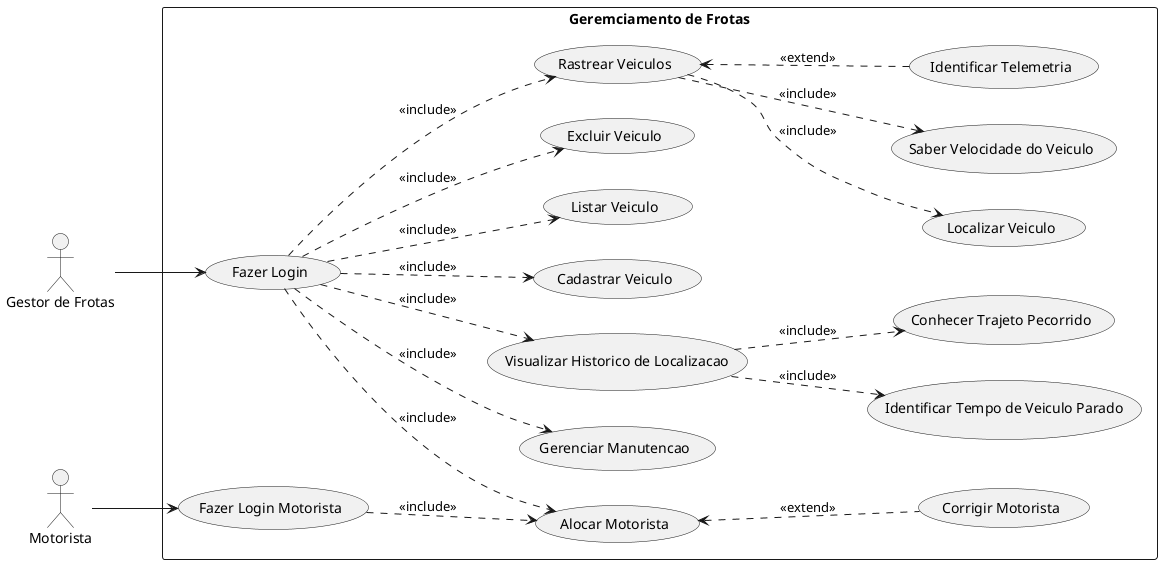 @startuml Diagrama

left to right direction

:Gestor de Frotas: as gestor_de_frotas
:Motorista: as motorista

rectangle "Geremciamento de Frotas"{
    (Fazer Login) as fazer_login
    (Rastrear Veiculos) as rastrear_veiculos
    (Gerenciar Manutencao) as gerenciar_manutencao
    (Visualizar Historico de Localizacao) as visualizar_historico_de_localizacao
    (Localizar Veiculo) as localizar_veiculo
    (Saber Velocidade do Veiculo) as saber_velocidade_veiculo
    (Identificar Telemetria) as identificar_telemetria
    (Identificar Tempo de Veiculo Parado) as identificar_tempo_de_veiculo_parado
    (Conhecer Trajeto Pecorrido) as conhecer_trajeto_pecorrido
    (Cadastrar Veiculo) as cadastrar_veiculo
    (Listar Veiculo) as listar_veiculo
    (Excluir Veiculo) as excluir_veiculo

    (Fazer Login Motorista) as fazer_login_motorista
    (Alocar Motorista) as alocar_motorista
    (Corrigir Motorista) as corrigir_motorista
} 

gestor_de_frotas --> fazer_login

fazer_login ..> rastrear_veiculos: <<include>>
fazer_login ..> gerenciar_manutencao: <<include>>
fazer_login ..> visualizar_historico_de_localizacao: <<include>>
fazer_login ..> alocar_motorista: <<include>>
fazer_login ..> cadastrar_veiculo: <<include>>
fazer_login ..> listar_veiculo: <<include>>
fazer_login ..> excluir_veiculo: <<include>>
visualizar_historico_de_localizacao ..> identificar_tempo_de_veiculo_parado: <<include>>
visualizar_historico_de_localizacao ..> conhecer_trajeto_pecorrido: <<include>>
rastrear_veiculos ..> localizar_veiculo: <<include>>
rastrear_veiculos ..> saber_velocidade_veiculo: <<include>>
rastrear_veiculos <.. identificar_telemetria: <<extend>>


motorista --> fazer_login_motorista
fazer_login_motorista ..> alocar_motorista: <<include>>
alocar_motorista <.. corrigir_motorista: <<extend>>

@enduml
